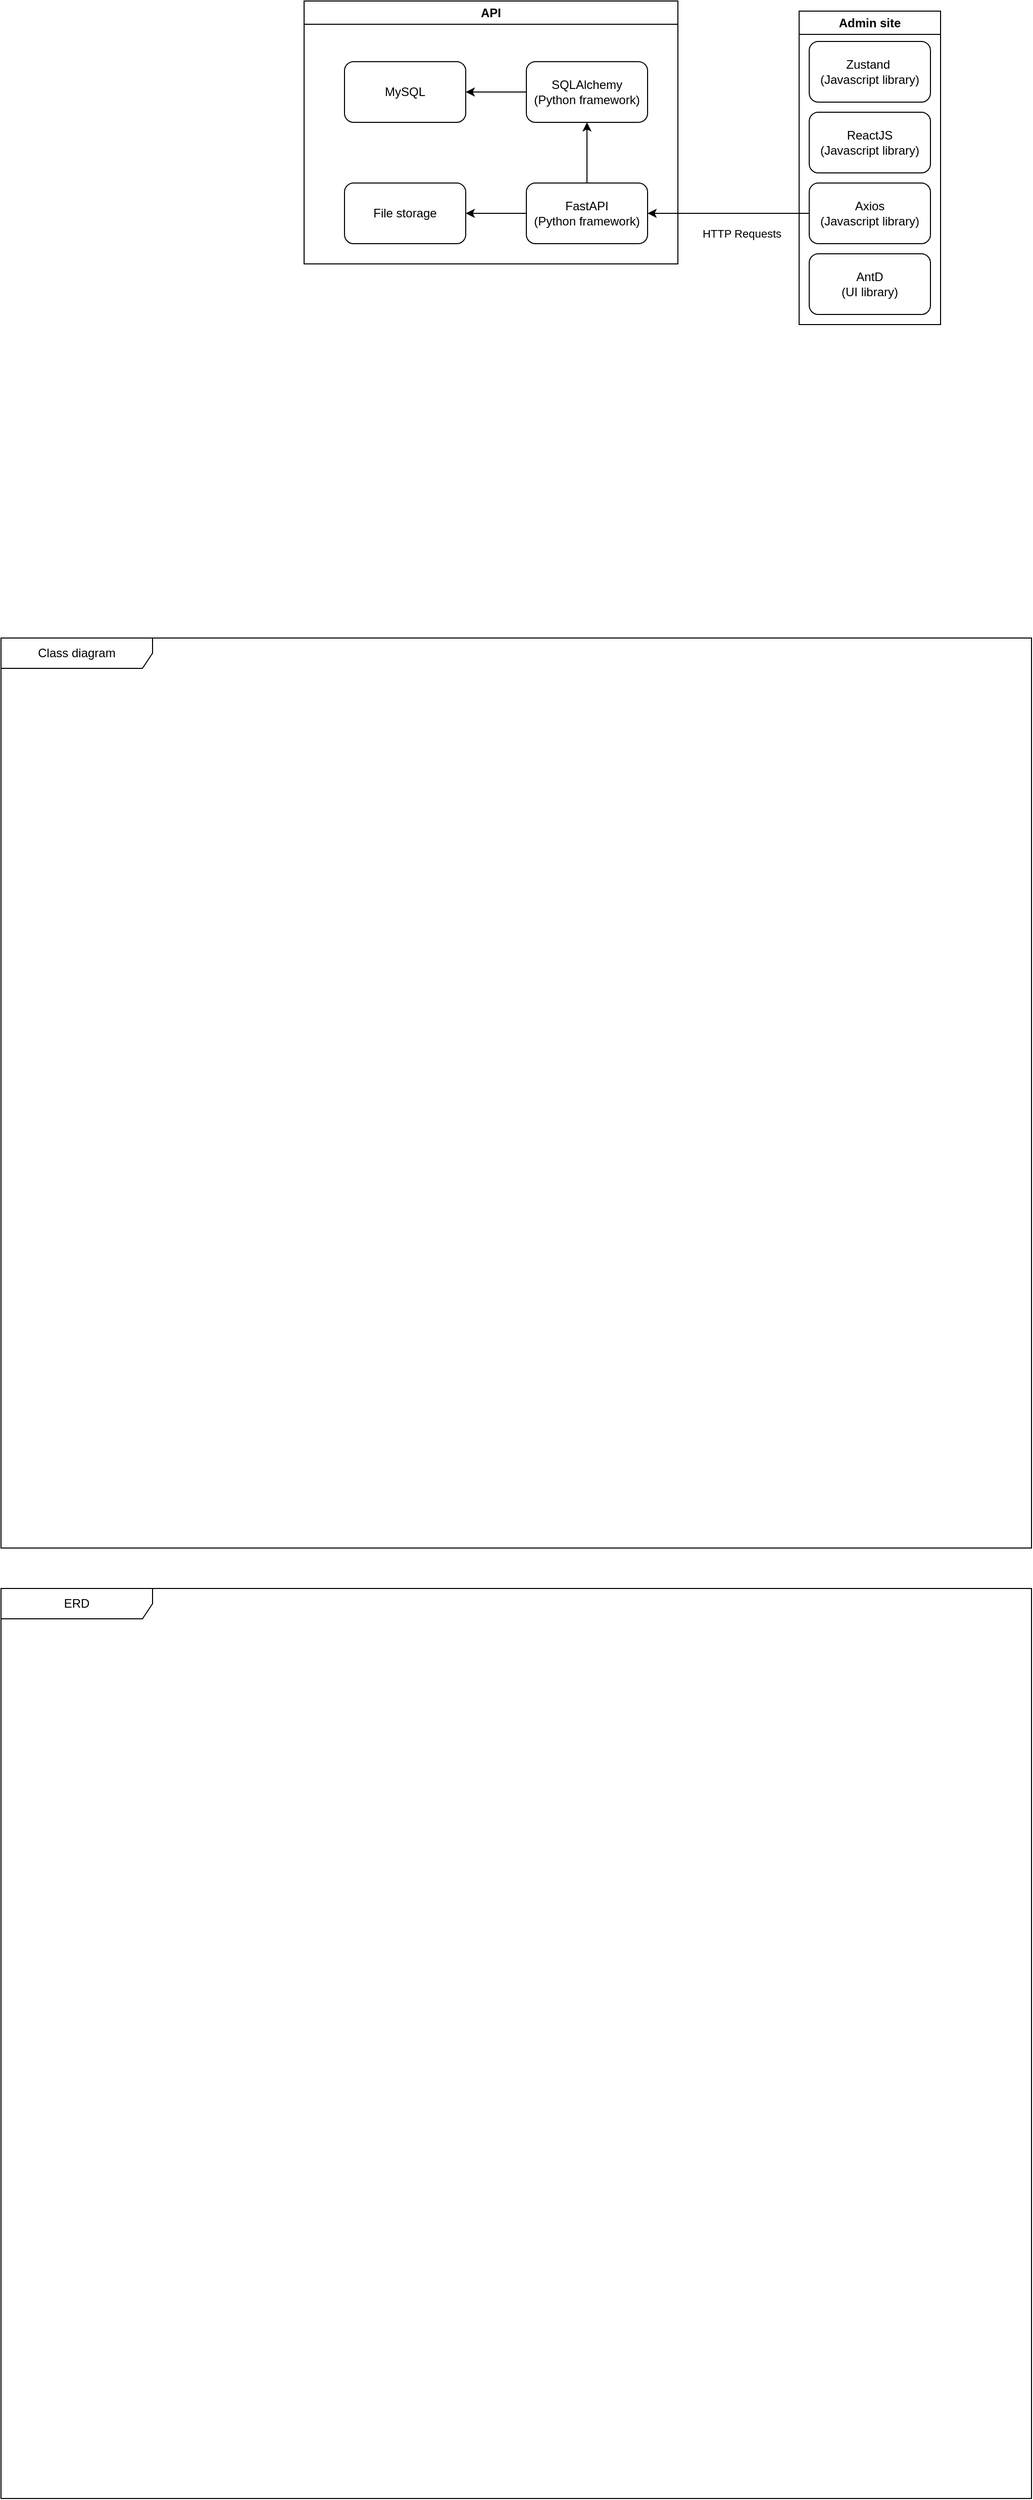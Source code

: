 <mxfile version="26.0.11">
  <diagram name="Page-1" id="kocsYR2qGWkxP2l-t219">
    <mxGraphModel dx="1949" dy="576" grid="1" gridSize="10" guides="1" tooltips="1" connect="1" arrows="1" fold="1" page="1" pageScale="1" pageWidth="827" pageHeight="1169" math="0" shadow="0">
      <root>
        <mxCell id="0" />
        <mxCell id="1" parent="0" />
        <mxCell id="FgbJ35-5VENBj7JQc_nu-3" value="API" style="swimlane;whiteSpace=wrap;html=1;" vertex="1" parent="1">
          <mxGeometry x="-100" y="260" width="370" height="260" as="geometry" />
        </mxCell>
        <mxCell id="FgbJ35-5VENBj7JQc_nu-10" style="edgeStyle=orthogonalEdgeStyle;rounded=0;orthogonalLoop=1;jettySize=auto;html=1;entryX=0.5;entryY=1;entryDx=0;entryDy=0;" edge="1" parent="FgbJ35-5VENBj7JQc_nu-3" source="FgbJ35-5VENBj7JQc_nu-7" target="FgbJ35-5VENBj7JQc_nu-9">
          <mxGeometry relative="1" as="geometry" />
        </mxCell>
        <mxCell id="FgbJ35-5VENBj7JQc_nu-35" style="edgeStyle=orthogonalEdgeStyle;rounded=0;orthogonalLoop=1;jettySize=auto;html=1;entryX=1;entryY=0.5;entryDx=0;entryDy=0;" edge="1" parent="FgbJ35-5VENBj7JQc_nu-3" source="FgbJ35-5VENBj7JQc_nu-7" target="FgbJ35-5VENBj7JQc_nu-34">
          <mxGeometry relative="1" as="geometry" />
        </mxCell>
        <mxCell id="FgbJ35-5VENBj7JQc_nu-7" value="FastAPI&lt;br&gt;(Python framework)" style="rounded=1;whiteSpace=wrap;html=1;" vertex="1" parent="FgbJ35-5VENBj7JQc_nu-3">
          <mxGeometry x="220" y="180" width="120" height="60" as="geometry" />
        </mxCell>
        <mxCell id="FgbJ35-5VENBj7JQc_nu-8" value="MySQL" style="rounded=1;whiteSpace=wrap;html=1;" vertex="1" parent="FgbJ35-5VENBj7JQc_nu-3">
          <mxGeometry x="40" y="60" width="120" height="60" as="geometry" />
        </mxCell>
        <mxCell id="FgbJ35-5VENBj7JQc_nu-11" style="edgeStyle=orthogonalEdgeStyle;rounded=0;orthogonalLoop=1;jettySize=auto;html=1;entryX=1;entryY=0.5;entryDx=0;entryDy=0;" edge="1" parent="FgbJ35-5VENBj7JQc_nu-3" source="FgbJ35-5VENBj7JQc_nu-9" target="FgbJ35-5VENBj7JQc_nu-8">
          <mxGeometry relative="1" as="geometry" />
        </mxCell>
        <mxCell id="FgbJ35-5VENBj7JQc_nu-9" value="SQLAlchemy&lt;br&gt;(Python framework)" style="rounded=1;whiteSpace=wrap;html=1;" vertex="1" parent="FgbJ35-5VENBj7JQc_nu-3">
          <mxGeometry x="220" y="60" width="120" height="60" as="geometry" />
        </mxCell>
        <mxCell id="FgbJ35-5VENBj7JQc_nu-34" value="File storage" style="rounded=1;whiteSpace=wrap;html=1;" vertex="1" parent="FgbJ35-5VENBj7JQc_nu-3">
          <mxGeometry x="40" y="180" width="120" height="60" as="geometry" />
        </mxCell>
        <mxCell id="FgbJ35-5VENBj7JQc_nu-4" value="Admin site" style="swimlane;whiteSpace=wrap;html=1;" vertex="1" parent="1">
          <mxGeometry x="390" y="270" width="140" height="310" as="geometry" />
        </mxCell>
        <mxCell id="FgbJ35-5VENBj7JQc_nu-21" value="ReactJS&lt;br&gt;(Javascript library)" style="rounded=1;whiteSpace=wrap;html=1;" vertex="1" parent="FgbJ35-5VENBj7JQc_nu-4">
          <mxGeometry x="10" y="100" width="120" height="60" as="geometry" />
        </mxCell>
        <mxCell id="FgbJ35-5VENBj7JQc_nu-23" value="Zustand&amp;nbsp;&lt;br&gt;(Javascript library)" style="rounded=1;whiteSpace=wrap;html=1;" vertex="1" parent="FgbJ35-5VENBj7JQc_nu-4">
          <mxGeometry x="10" y="30" width="120" height="60" as="geometry" />
        </mxCell>
        <mxCell id="FgbJ35-5VENBj7JQc_nu-24" value="Axios&lt;br&gt;(Javascript library)" style="rounded=1;whiteSpace=wrap;html=1;" vertex="1" parent="FgbJ35-5VENBj7JQc_nu-4">
          <mxGeometry x="10" y="170" width="120" height="60" as="geometry" />
        </mxCell>
        <mxCell id="FgbJ35-5VENBj7JQc_nu-44" value="AntD&lt;br&gt;(UI library)" style="rounded=1;whiteSpace=wrap;html=1;" vertex="1" parent="FgbJ35-5VENBj7JQc_nu-4">
          <mxGeometry x="10" y="240" width="120" height="60" as="geometry" />
        </mxCell>
        <mxCell id="FgbJ35-5VENBj7JQc_nu-41" style="edgeStyle=orthogonalEdgeStyle;rounded=0;orthogonalLoop=1;jettySize=auto;html=1;entryX=1;entryY=0.5;entryDx=0;entryDy=0;" edge="1" parent="1" source="FgbJ35-5VENBj7JQc_nu-24" target="FgbJ35-5VENBj7JQc_nu-7">
          <mxGeometry relative="1" as="geometry" />
        </mxCell>
        <mxCell id="FgbJ35-5VENBj7JQc_nu-42" value="HTTP Requests" style="edgeLabel;html=1;align=center;verticalAlign=middle;resizable=0;points=[];" vertex="1" connectable="0" parent="FgbJ35-5VENBj7JQc_nu-41">
          <mxGeometry x="0.121" y="2" relative="1" as="geometry">
            <mxPoint x="22" y="18" as="offset" />
          </mxGeometry>
        </mxCell>
        <mxCell id="FgbJ35-5VENBj7JQc_nu-48" value="Class diagram" style="shape=umlFrame;whiteSpace=wrap;html=1;pointerEvents=0;width=150;height=30;" vertex="1" parent="1">
          <mxGeometry x="-400" y="890" width="1020" height="900" as="geometry" />
        </mxCell>
        <mxCell id="FgbJ35-5VENBj7JQc_nu-49" value="ERD" style="shape=umlFrame;whiteSpace=wrap;html=1;pointerEvents=0;width=150;height=30;" vertex="1" parent="1">
          <mxGeometry x="-400" y="1830" width="1020" height="900" as="geometry" />
        </mxCell>
      </root>
    </mxGraphModel>
  </diagram>
</mxfile>
